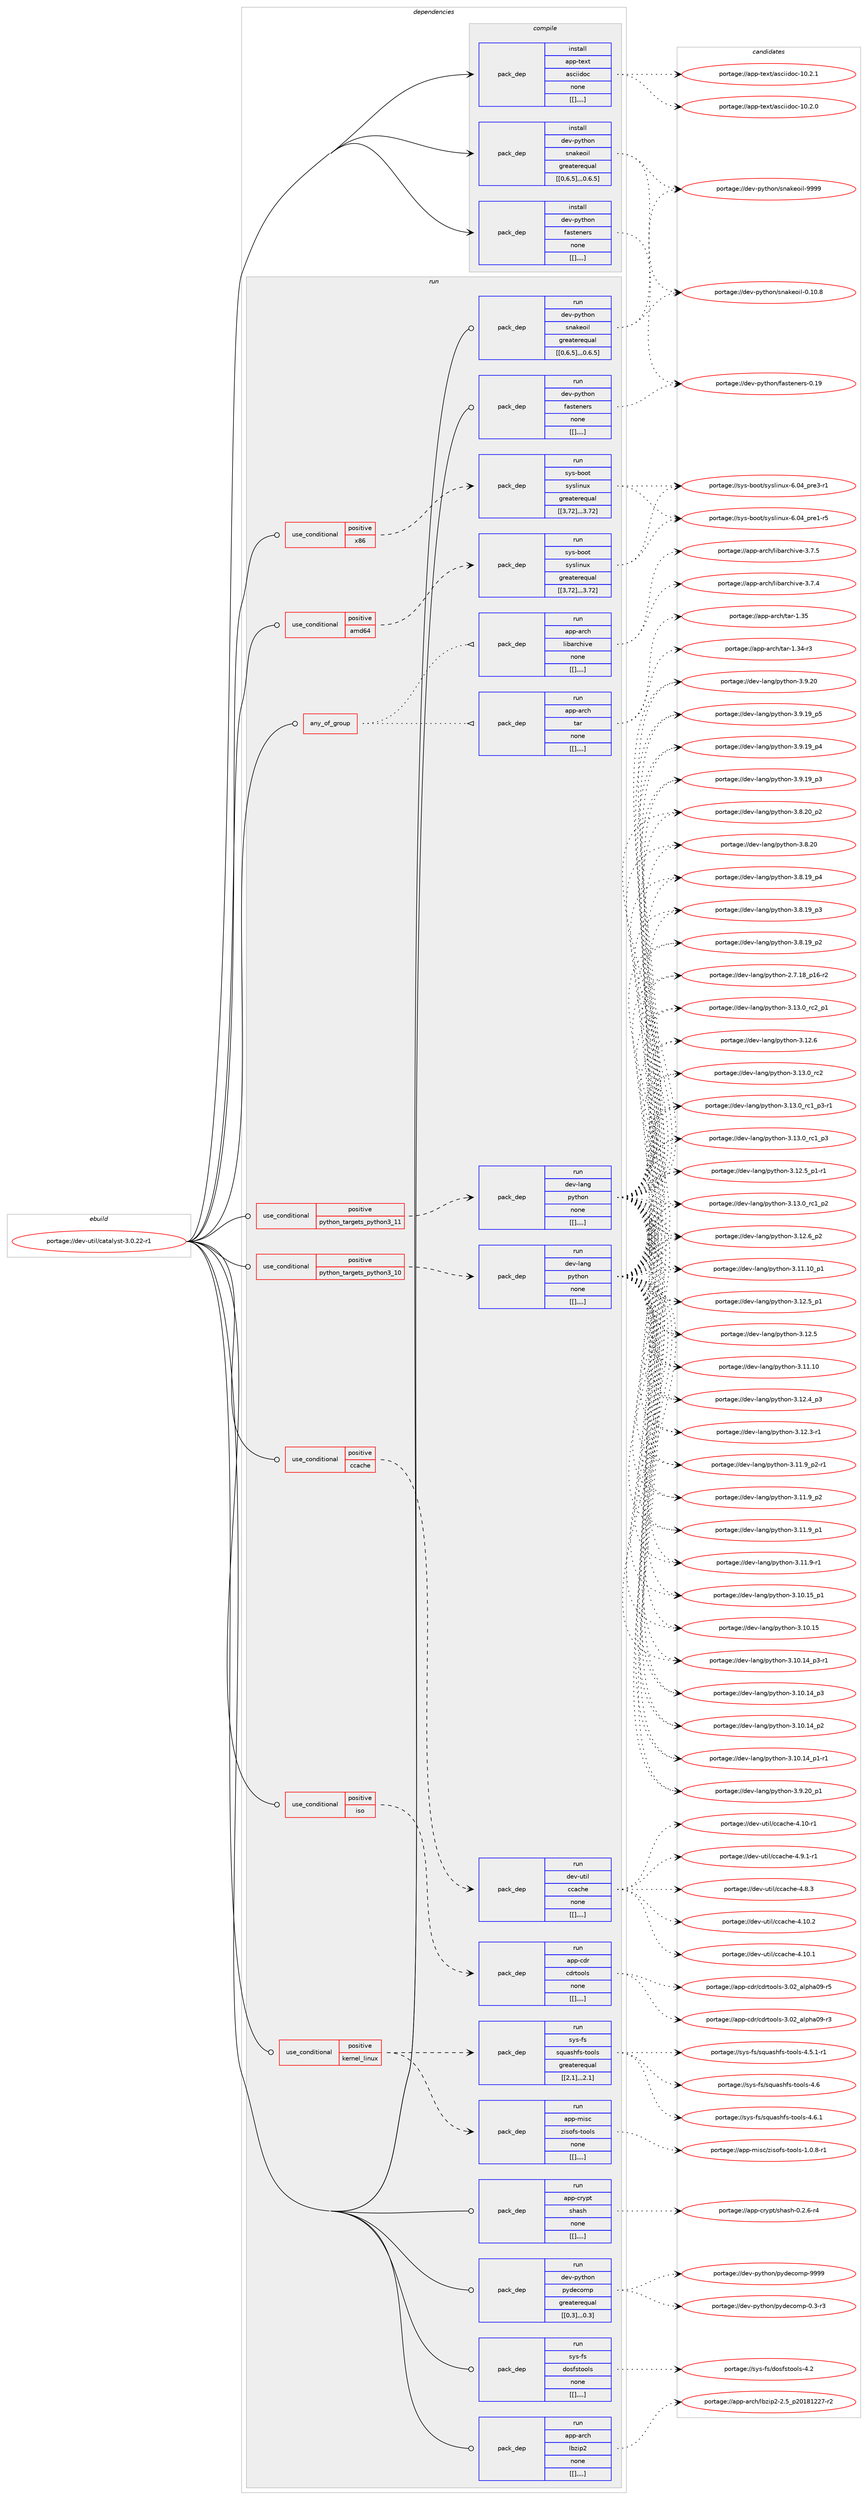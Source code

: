 digraph prolog {

# *************
# Graph options
# *************

newrank=true;
concentrate=true;
compound=true;
graph [rankdir=LR,fontname=Helvetica,fontsize=10,ranksep=1.5];#, ranksep=2.5, nodesep=0.2];
edge  [arrowhead=vee];
node  [fontname=Helvetica,fontsize=10];

# **********
# The ebuild
# **********

subgraph cluster_leftcol {
color=gray;
label=<<i>ebuild</i>>;
id [label="portage://dev-util/catalyst-3.0.22-r1", color=red, width=4, href="../dev-util/catalyst-3.0.22-r1.svg"];
}

# ****************
# The dependencies
# ****************

subgraph cluster_midcol {
color=gray;
label=<<i>dependencies</i>>;
subgraph cluster_compile {
fillcolor="#eeeeee";
style=filled;
label=<<i>compile</i>>;
subgraph pack153223 {
dependency216635 [label=<<TABLE BORDER="0" CELLBORDER="1" CELLSPACING="0" CELLPADDING="4" WIDTH="220"><TR><TD ROWSPAN="6" CELLPADDING="30">pack_dep</TD></TR><TR><TD WIDTH="110">install</TD></TR><TR><TD>app-text</TD></TR><TR><TD>asciidoc</TD></TR><TR><TD>none</TD></TR><TR><TD>[[],,,,]</TD></TR></TABLE>>, shape=none, color=blue];
}
id:e -> dependency216635:w [weight=20,style="solid",arrowhead="vee"];
subgraph pack153224 {
dependency216636 [label=<<TABLE BORDER="0" CELLBORDER="1" CELLSPACING="0" CELLPADDING="4" WIDTH="220"><TR><TD ROWSPAN="6" CELLPADDING="30">pack_dep</TD></TR><TR><TD WIDTH="110">install</TD></TR><TR><TD>dev-python</TD></TR><TR><TD>fasteners</TD></TR><TR><TD>none</TD></TR><TR><TD>[[],,,,]</TD></TR></TABLE>>, shape=none, color=blue];
}
id:e -> dependency216636:w [weight=20,style="solid",arrowhead="vee"];
subgraph pack153225 {
dependency216637 [label=<<TABLE BORDER="0" CELLBORDER="1" CELLSPACING="0" CELLPADDING="4" WIDTH="220"><TR><TD ROWSPAN="6" CELLPADDING="30">pack_dep</TD></TR><TR><TD WIDTH="110">install</TD></TR><TR><TD>dev-python</TD></TR><TR><TD>snakeoil</TD></TR><TR><TD>greaterequal</TD></TR><TR><TD>[[0,6,5],,,0.6.5]</TD></TR></TABLE>>, shape=none, color=blue];
}
id:e -> dependency216637:w [weight=20,style="solid",arrowhead="vee"];
}
subgraph cluster_compileandrun {
fillcolor="#eeeeee";
style=filled;
label=<<i>compile and run</i>>;
}
subgraph cluster_run {
fillcolor="#eeeeee";
style=filled;
label=<<i>run</i>>;
subgraph any1247 {
dependency216638 [label=<<TABLE BORDER="0" CELLBORDER="1" CELLSPACING="0" CELLPADDING="4"><TR><TD CELLPADDING="10">any_of_group</TD></TR></TABLE>>, shape=none, color=red];subgraph pack153226 {
dependency216639 [label=<<TABLE BORDER="0" CELLBORDER="1" CELLSPACING="0" CELLPADDING="4" WIDTH="220"><TR><TD ROWSPAN="6" CELLPADDING="30">pack_dep</TD></TR><TR><TD WIDTH="110">run</TD></TR><TR><TD>app-arch</TD></TR><TR><TD>tar</TD></TR><TR><TD>none</TD></TR><TR><TD>[[],,,,]</TD></TR></TABLE>>, shape=none, color=blue];
}
dependency216638:e -> dependency216639:w [weight=20,style="dotted",arrowhead="oinv"];
subgraph pack153227 {
dependency216640 [label=<<TABLE BORDER="0" CELLBORDER="1" CELLSPACING="0" CELLPADDING="4" WIDTH="220"><TR><TD ROWSPAN="6" CELLPADDING="30">pack_dep</TD></TR><TR><TD WIDTH="110">run</TD></TR><TR><TD>app-arch</TD></TR><TR><TD>libarchive</TD></TR><TR><TD>none</TD></TR><TR><TD>[[],,,,]</TD></TR></TABLE>>, shape=none, color=blue];
}
dependency216638:e -> dependency216640:w [weight=20,style="dotted",arrowhead="oinv"];
}
id:e -> dependency216638:w [weight=20,style="solid",arrowhead="odot"];
subgraph cond62015 {
dependency216641 [label=<<TABLE BORDER="0" CELLBORDER="1" CELLSPACING="0" CELLPADDING="4"><TR><TD ROWSPAN="3" CELLPADDING="10">use_conditional</TD></TR><TR><TD>positive</TD></TR><TR><TD>amd64</TD></TR></TABLE>>, shape=none, color=red];
subgraph pack153228 {
dependency216642 [label=<<TABLE BORDER="0" CELLBORDER="1" CELLSPACING="0" CELLPADDING="4" WIDTH="220"><TR><TD ROWSPAN="6" CELLPADDING="30">pack_dep</TD></TR><TR><TD WIDTH="110">run</TD></TR><TR><TD>sys-boot</TD></TR><TR><TD>syslinux</TD></TR><TR><TD>greaterequal</TD></TR><TR><TD>[[3,72],,,3.72]</TD></TR></TABLE>>, shape=none, color=blue];
}
dependency216641:e -> dependency216642:w [weight=20,style="dashed",arrowhead="vee"];
}
id:e -> dependency216641:w [weight=20,style="solid",arrowhead="odot"];
subgraph cond62016 {
dependency216643 [label=<<TABLE BORDER="0" CELLBORDER="1" CELLSPACING="0" CELLPADDING="4"><TR><TD ROWSPAN="3" CELLPADDING="10">use_conditional</TD></TR><TR><TD>positive</TD></TR><TR><TD>ccache</TD></TR></TABLE>>, shape=none, color=red];
subgraph pack153229 {
dependency216644 [label=<<TABLE BORDER="0" CELLBORDER="1" CELLSPACING="0" CELLPADDING="4" WIDTH="220"><TR><TD ROWSPAN="6" CELLPADDING="30">pack_dep</TD></TR><TR><TD WIDTH="110">run</TD></TR><TR><TD>dev-util</TD></TR><TR><TD>ccache</TD></TR><TR><TD>none</TD></TR><TR><TD>[[],,,,]</TD></TR></TABLE>>, shape=none, color=blue];
}
dependency216643:e -> dependency216644:w [weight=20,style="dashed",arrowhead="vee"];
}
id:e -> dependency216643:w [weight=20,style="solid",arrowhead="odot"];
subgraph cond62017 {
dependency216645 [label=<<TABLE BORDER="0" CELLBORDER="1" CELLSPACING="0" CELLPADDING="4"><TR><TD ROWSPAN="3" CELLPADDING="10">use_conditional</TD></TR><TR><TD>positive</TD></TR><TR><TD>iso</TD></TR></TABLE>>, shape=none, color=red];
subgraph pack153230 {
dependency216646 [label=<<TABLE BORDER="0" CELLBORDER="1" CELLSPACING="0" CELLPADDING="4" WIDTH="220"><TR><TD ROWSPAN="6" CELLPADDING="30">pack_dep</TD></TR><TR><TD WIDTH="110">run</TD></TR><TR><TD>app-cdr</TD></TR><TR><TD>cdrtools</TD></TR><TR><TD>none</TD></TR><TR><TD>[[],,,,]</TD></TR></TABLE>>, shape=none, color=blue];
}
dependency216645:e -> dependency216646:w [weight=20,style="dashed",arrowhead="vee"];
}
id:e -> dependency216645:w [weight=20,style="solid",arrowhead="odot"];
subgraph cond62018 {
dependency216647 [label=<<TABLE BORDER="0" CELLBORDER="1" CELLSPACING="0" CELLPADDING="4"><TR><TD ROWSPAN="3" CELLPADDING="10">use_conditional</TD></TR><TR><TD>positive</TD></TR><TR><TD>kernel_linux</TD></TR></TABLE>>, shape=none, color=red];
subgraph pack153231 {
dependency216648 [label=<<TABLE BORDER="0" CELLBORDER="1" CELLSPACING="0" CELLPADDING="4" WIDTH="220"><TR><TD ROWSPAN="6" CELLPADDING="30">pack_dep</TD></TR><TR><TD WIDTH="110">run</TD></TR><TR><TD>app-misc</TD></TR><TR><TD>zisofs-tools</TD></TR><TR><TD>none</TD></TR><TR><TD>[[],,,,]</TD></TR></TABLE>>, shape=none, color=blue];
}
dependency216647:e -> dependency216648:w [weight=20,style="dashed",arrowhead="vee"];
subgraph pack153232 {
dependency216649 [label=<<TABLE BORDER="0" CELLBORDER="1" CELLSPACING="0" CELLPADDING="4" WIDTH="220"><TR><TD ROWSPAN="6" CELLPADDING="30">pack_dep</TD></TR><TR><TD WIDTH="110">run</TD></TR><TR><TD>sys-fs</TD></TR><TR><TD>squashfs-tools</TD></TR><TR><TD>greaterequal</TD></TR><TR><TD>[[2,1],,,2.1]</TD></TR></TABLE>>, shape=none, color=blue];
}
dependency216647:e -> dependency216649:w [weight=20,style="dashed",arrowhead="vee"];
}
id:e -> dependency216647:w [weight=20,style="solid",arrowhead="odot"];
subgraph cond62019 {
dependency216650 [label=<<TABLE BORDER="0" CELLBORDER="1" CELLSPACING="0" CELLPADDING="4"><TR><TD ROWSPAN="3" CELLPADDING="10">use_conditional</TD></TR><TR><TD>positive</TD></TR><TR><TD>python_targets_python3_10</TD></TR></TABLE>>, shape=none, color=red];
subgraph pack153233 {
dependency216651 [label=<<TABLE BORDER="0" CELLBORDER="1" CELLSPACING="0" CELLPADDING="4" WIDTH="220"><TR><TD ROWSPAN="6" CELLPADDING="30">pack_dep</TD></TR><TR><TD WIDTH="110">run</TD></TR><TR><TD>dev-lang</TD></TR><TR><TD>python</TD></TR><TR><TD>none</TD></TR><TR><TD>[[],,,,]</TD></TR></TABLE>>, shape=none, color=blue];
}
dependency216650:e -> dependency216651:w [weight=20,style="dashed",arrowhead="vee"];
}
id:e -> dependency216650:w [weight=20,style="solid",arrowhead="odot"];
subgraph cond62020 {
dependency216652 [label=<<TABLE BORDER="0" CELLBORDER="1" CELLSPACING="0" CELLPADDING="4"><TR><TD ROWSPAN="3" CELLPADDING="10">use_conditional</TD></TR><TR><TD>positive</TD></TR><TR><TD>python_targets_python3_11</TD></TR></TABLE>>, shape=none, color=red];
subgraph pack153234 {
dependency216653 [label=<<TABLE BORDER="0" CELLBORDER="1" CELLSPACING="0" CELLPADDING="4" WIDTH="220"><TR><TD ROWSPAN="6" CELLPADDING="30">pack_dep</TD></TR><TR><TD WIDTH="110">run</TD></TR><TR><TD>dev-lang</TD></TR><TR><TD>python</TD></TR><TR><TD>none</TD></TR><TR><TD>[[],,,,]</TD></TR></TABLE>>, shape=none, color=blue];
}
dependency216652:e -> dependency216653:w [weight=20,style="dashed",arrowhead="vee"];
}
id:e -> dependency216652:w [weight=20,style="solid",arrowhead="odot"];
subgraph cond62021 {
dependency216654 [label=<<TABLE BORDER="0" CELLBORDER="1" CELLSPACING="0" CELLPADDING="4"><TR><TD ROWSPAN="3" CELLPADDING="10">use_conditional</TD></TR><TR><TD>positive</TD></TR><TR><TD>x86</TD></TR></TABLE>>, shape=none, color=red];
subgraph pack153235 {
dependency216655 [label=<<TABLE BORDER="0" CELLBORDER="1" CELLSPACING="0" CELLPADDING="4" WIDTH="220"><TR><TD ROWSPAN="6" CELLPADDING="30">pack_dep</TD></TR><TR><TD WIDTH="110">run</TD></TR><TR><TD>sys-boot</TD></TR><TR><TD>syslinux</TD></TR><TR><TD>greaterequal</TD></TR><TR><TD>[[3,72],,,3.72]</TD></TR></TABLE>>, shape=none, color=blue];
}
dependency216654:e -> dependency216655:w [weight=20,style="dashed",arrowhead="vee"];
}
id:e -> dependency216654:w [weight=20,style="solid",arrowhead="odot"];
subgraph pack153236 {
dependency216656 [label=<<TABLE BORDER="0" CELLBORDER="1" CELLSPACING="0" CELLPADDING="4" WIDTH="220"><TR><TD ROWSPAN="6" CELLPADDING="30">pack_dep</TD></TR><TR><TD WIDTH="110">run</TD></TR><TR><TD>app-arch</TD></TR><TR><TD>lbzip2</TD></TR><TR><TD>none</TD></TR><TR><TD>[[],,,,]</TD></TR></TABLE>>, shape=none, color=blue];
}
id:e -> dependency216656:w [weight=20,style="solid",arrowhead="odot"];
subgraph pack153237 {
dependency216657 [label=<<TABLE BORDER="0" CELLBORDER="1" CELLSPACING="0" CELLPADDING="4" WIDTH="220"><TR><TD ROWSPAN="6" CELLPADDING="30">pack_dep</TD></TR><TR><TD WIDTH="110">run</TD></TR><TR><TD>app-crypt</TD></TR><TR><TD>shash</TD></TR><TR><TD>none</TD></TR><TR><TD>[[],,,,]</TD></TR></TABLE>>, shape=none, color=blue];
}
id:e -> dependency216657:w [weight=20,style="solid",arrowhead="odot"];
subgraph pack153238 {
dependency216658 [label=<<TABLE BORDER="0" CELLBORDER="1" CELLSPACING="0" CELLPADDING="4" WIDTH="220"><TR><TD ROWSPAN="6" CELLPADDING="30">pack_dep</TD></TR><TR><TD WIDTH="110">run</TD></TR><TR><TD>dev-python</TD></TR><TR><TD>fasteners</TD></TR><TR><TD>none</TD></TR><TR><TD>[[],,,,]</TD></TR></TABLE>>, shape=none, color=blue];
}
id:e -> dependency216658:w [weight=20,style="solid",arrowhead="odot"];
subgraph pack153239 {
dependency216659 [label=<<TABLE BORDER="0" CELLBORDER="1" CELLSPACING="0" CELLPADDING="4" WIDTH="220"><TR><TD ROWSPAN="6" CELLPADDING="30">pack_dep</TD></TR><TR><TD WIDTH="110">run</TD></TR><TR><TD>dev-python</TD></TR><TR><TD>pydecomp</TD></TR><TR><TD>greaterequal</TD></TR><TR><TD>[[0,3],,,0.3]</TD></TR></TABLE>>, shape=none, color=blue];
}
id:e -> dependency216659:w [weight=20,style="solid",arrowhead="odot"];
subgraph pack153240 {
dependency216660 [label=<<TABLE BORDER="0" CELLBORDER="1" CELLSPACING="0" CELLPADDING="4" WIDTH="220"><TR><TD ROWSPAN="6" CELLPADDING="30">pack_dep</TD></TR><TR><TD WIDTH="110">run</TD></TR><TR><TD>dev-python</TD></TR><TR><TD>snakeoil</TD></TR><TR><TD>greaterequal</TD></TR><TR><TD>[[0,6,5],,,0.6.5]</TD></TR></TABLE>>, shape=none, color=blue];
}
id:e -> dependency216660:w [weight=20,style="solid",arrowhead="odot"];
subgraph pack153241 {
dependency216661 [label=<<TABLE BORDER="0" CELLBORDER="1" CELLSPACING="0" CELLPADDING="4" WIDTH="220"><TR><TD ROWSPAN="6" CELLPADDING="30">pack_dep</TD></TR><TR><TD WIDTH="110">run</TD></TR><TR><TD>sys-fs</TD></TR><TR><TD>dosfstools</TD></TR><TR><TD>none</TD></TR><TR><TD>[[],,,,]</TD></TR></TABLE>>, shape=none, color=blue];
}
id:e -> dependency216661:w [weight=20,style="solid",arrowhead="odot"];
}
}

# **************
# The candidates
# **************

subgraph cluster_choices {
rank=same;
color=gray;
label=<<i>candidates</i>>;

subgraph choice153223 {
color=black;
nodesep=1;
choice97112112451161011201164797115991051051001119945494846504649 [label="portage://app-text/asciidoc-10.2.1", color=red, width=4,href="../app-text/asciidoc-10.2.1.svg"];
choice97112112451161011201164797115991051051001119945494846504648 [label="portage://app-text/asciidoc-10.2.0", color=red, width=4,href="../app-text/asciidoc-10.2.0.svg"];
dependency216635:e -> choice97112112451161011201164797115991051051001119945494846504649:w [style=dotted,weight="100"];
dependency216635:e -> choice97112112451161011201164797115991051051001119945494846504648:w [style=dotted,weight="100"];
}
subgraph choice153224 {
color=black;
nodesep=1;
choice1001011184511212111610411111047102971151161011101011141154548464957 [label="portage://dev-python/fasteners-0.19", color=red, width=4,href="../dev-python/fasteners-0.19.svg"];
dependency216636:e -> choice1001011184511212111610411111047102971151161011101011141154548464957:w [style=dotted,weight="100"];
}
subgraph choice153225 {
color=black;
nodesep=1;
choice1001011184511212111610411111047115110971071011111051084557575757 [label="portage://dev-python/snakeoil-9999", color=red, width=4,href="../dev-python/snakeoil-9999.svg"];
choice10010111845112121116104111110471151109710710111110510845484649484656 [label="portage://dev-python/snakeoil-0.10.8", color=red, width=4,href="../dev-python/snakeoil-0.10.8.svg"];
dependency216637:e -> choice1001011184511212111610411111047115110971071011111051084557575757:w [style=dotted,weight="100"];
dependency216637:e -> choice10010111845112121116104111110471151109710710111110510845484649484656:w [style=dotted,weight="100"];
}
subgraph choice153226 {
color=black;
nodesep=1;
choice9711211245971149910447116971144549465153 [label="portage://app-arch/tar-1.35", color=red, width=4,href="../app-arch/tar-1.35.svg"];
choice97112112459711499104471169711445494651524511451 [label="portage://app-arch/tar-1.34-r3", color=red, width=4,href="../app-arch/tar-1.34-r3.svg"];
dependency216639:e -> choice9711211245971149910447116971144549465153:w [style=dotted,weight="100"];
dependency216639:e -> choice97112112459711499104471169711445494651524511451:w [style=dotted,weight="100"];
}
subgraph choice153227 {
color=black;
nodesep=1;
choice9711211245971149910447108105989711499104105118101455146554653 [label="portage://app-arch/libarchive-3.7.5", color=red, width=4,href="../app-arch/libarchive-3.7.5.svg"];
choice9711211245971149910447108105989711499104105118101455146554652 [label="portage://app-arch/libarchive-3.7.4", color=red, width=4,href="../app-arch/libarchive-3.7.4.svg"];
dependency216640:e -> choice9711211245971149910447108105989711499104105118101455146554653:w [style=dotted,weight="100"];
dependency216640:e -> choice9711211245971149910447108105989711499104105118101455146554652:w [style=dotted,weight="100"];
}
subgraph choice153228 {
color=black;
nodesep=1;
choice115121115459811111111647115121115108105110117120455446485295112114101514511449 [label="portage://sys-boot/syslinux-6.04_pre3-r1", color=red, width=4,href="../sys-boot/syslinux-6.04_pre3-r1.svg"];
choice115121115459811111111647115121115108105110117120455446485295112114101494511453 [label="portage://sys-boot/syslinux-6.04_pre1-r5", color=red, width=4,href="../sys-boot/syslinux-6.04_pre1-r5.svg"];
dependency216642:e -> choice115121115459811111111647115121115108105110117120455446485295112114101514511449:w [style=dotted,weight="100"];
dependency216642:e -> choice115121115459811111111647115121115108105110117120455446485295112114101494511453:w [style=dotted,weight="100"];
}
subgraph choice153229 {
color=black;
nodesep=1;
choice10010111845117116105108479999979910410145524649484650 [label="portage://dev-util/ccache-4.10.2", color=red, width=4,href="../dev-util/ccache-4.10.2.svg"];
choice10010111845117116105108479999979910410145524649484649 [label="portage://dev-util/ccache-4.10.1", color=red, width=4,href="../dev-util/ccache-4.10.1.svg"];
choice10010111845117116105108479999979910410145524649484511449 [label="portage://dev-util/ccache-4.10-r1", color=red, width=4,href="../dev-util/ccache-4.10-r1.svg"];
choice1001011184511711610510847999997991041014552465746494511449 [label="portage://dev-util/ccache-4.9.1-r1", color=red, width=4,href="../dev-util/ccache-4.9.1-r1.svg"];
choice100101118451171161051084799999799104101455246564651 [label="portage://dev-util/ccache-4.8.3", color=red, width=4,href="../dev-util/ccache-4.8.3.svg"];
dependency216644:e -> choice10010111845117116105108479999979910410145524649484650:w [style=dotted,weight="100"];
dependency216644:e -> choice10010111845117116105108479999979910410145524649484649:w [style=dotted,weight="100"];
dependency216644:e -> choice10010111845117116105108479999979910410145524649484511449:w [style=dotted,weight="100"];
dependency216644:e -> choice1001011184511711610510847999997991041014552465746494511449:w [style=dotted,weight="100"];
dependency216644:e -> choice100101118451171161051084799999799104101455246564651:w [style=dotted,weight="100"];
}
subgraph choice153230 {
color=black;
nodesep=1;
choice9711211245991001144799100114116111111108115455146485095971081121049748574511453 [label="portage://app-cdr/cdrtools-3.02_alpha09-r5", color=red, width=4,href="../app-cdr/cdrtools-3.02_alpha09-r5.svg"];
choice9711211245991001144799100114116111111108115455146485095971081121049748574511451 [label="portage://app-cdr/cdrtools-3.02_alpha09-r3", color=red, width=4,href="../app-cdr/cdrtools-3.02_alpha09-r3.svg"];
dependency216646:e -> choice9711211245991001144799100114116111111108115455146485095971081121049748574511453:w [style=dotted,weight="100"];
dependency216646:e -> choice9711211245991001144799100114116111111108115455146485095971081121049748574511451:w [style=dotted,weight="100"];
}
subgraph choice153231 {
color=black;
nodesep=1;
choice97112112451091051159947122105115111102115451161111111081154549464846564511449 [label="portage://app-misc/zisofs-tools-1.0.8-r1", color=red, width=4,href="../app-misc/zisofs-tools-1.0.8-r1.svg"];
dependency216648:e -> choice97112112451091051159947122105115111102115451161111111081154549464846564511449:w [style=dotted,weight="100"];
}
subgraph choice153232 {
color=black;
nodesep=1;
choice11512111545102115471151131179711510410211545116111111108115455246544649 [label="portage://sys-fs/squashfs-tools-4.6.1", color=red, width=4,href="../sys-fs/squashfs-tools-4.6.1.svg"];
choice1151211154510211547115113117971151041021154511611111110811545524654 [label="portage://sys-fs/squashfs-tools-4.6", color=red, width=4,href="../sys-fs/squashfs-tools-4.6.svg"];
choice115121115451021154711511311797115104102115451161111111081154552465346494511449 [label="portage://sys-fs/squashfs-tools-4.5.1-r1", color=red, width=4,href="../sys-fs/squashfs-tools-4.5.1-r1.svg"];
dependency216649:e -> choice11512111545102115471151131179711510410211545116111111108115455246544649:w [style=dotted,weight="100"];
dependency216649:e -> choice1151211154510211547115113117971151041021154511611111110811545524654:w [style=dotted,weight="100"];
dependency216649:e -> choice115121115451021154711511311797115104102115451161111111081154552465346494511449:w [style=dotted,weight="100"];
}
subgraph choice153233 {
color=black;
nodesep=1;
choice100101118451089711010347112121116104111110455146495146489511499509511249 [label="portage://dev-lang/python-3.13.0_rc2_p1", color=red, width=4,href="../dev-lang/python-3.13.0_rc2_p1.svg"];
choice10010111845108971101034711212111610411111045514649514648951149950 [label="portage://dev-lang/python-3.13.0_rc2", color=red, width=4,href="../dev-lang/python-3.13.0_rc2.svg"];
choice1001011184510897110103471121211161041111104551464951464895114994995112514511449 [label="portage://dev-lang/python-3.13.0_rc1_p3-r1", color=red, width=4,href="../dev-lang/python-3.13.0_rc1_p3-r1.svg"];
choice100101118451089711010347112121116104111110455146495146489511499499511251 [label="portage://dev-lang/python-3.13.0_rc1_p3", color=red, width=4,href="../dev-lang/python-3.13.0_rc1_p3.svg"];
choice100101118451089711010347112121116104111110455146495146489511499499511250 [label="portage://dev-lang/python-3.13.0_rc1_p2", color=red, width=4,href="../dev-lang/python-3.13.0_rc1_p2.svg"];
choice100101118451089711010347112121116104111110455146495046549511250 [label="portage://dev-lang/python-3.12.6_p2", color=red, width=4,href="../dev-lang/python-3.12.6_p2.svg"];
choice10010111845108971101034711212111610411111045514649504654 [label="portage://dev-lang/python-3.12.6", color=red, width=4,href="../dev-lang/python-3.12.6.svg"];
choice1001011184510897110103471121211161041111104551464950465395112494511449 [label="portage://dev-lang/python-3.12.5_p1-r1", color=red, width=4,href="../dev-lang/python-3.12.5_p1-r1.svg"];
choice100101118451089711010347112121116104111110455146495046539511249 [label="portage://dev-lang/python-3.12.5_p1", color=red, width=4,href="../dev-lang/python-3.12.5_p1.svg"];
choice10010111845108971101034711212111610411111045514649504653 [label="portage://dev-lang/python-3.12.5", color=red, width=4,href="../dev-lang/python-3.12.5.svg"];
choice100101118451089711010347112121116104111110455146495046529511251 [label="portage://dev-lang/python-3.12.4_p3", color=red, width=4,href="../dev-lang/python-3.12.4_p3.svg"];
choice100101118451089711010347112121116104111110455146495046514511449 [label="portage://dev-lang/python-3.12.3-r1", color=red, width=4,href="../dev-lang/python-3.12.3-r1.svg"];
choice10010111845108971101034711212111610411111045514649494649489511249 [label="portage://dev-lang/python-3.11.10_p1", color=red, width=4,href="../dev-lang/python-3.11.10_p1.svg"];
choice1001011184510897110103471121211161041111104551464949464948 [label="portage://dev-lang/python-3.11.10", color=red, width=4,href="../dev-lang/python-3.11.10.svg"];
choice1001011184510897110103471121211161041111104551464949465795112504511449 [label="portage://dev-lang/python-3.11.9_p2-r1", color=red, width=4,href="../dev-lang/python-3.11.9_p2-r1.svg"];
choice100101118451089711010347112121116104111110455146494946579511250 [label="portage://dev-lang/python-3.11.9_p2", color=red, width=4,href="../dev-lang/python-3.11.9_p2.svg"];
choice100101118451089711010347112121116104111110455146494946579511249 [label="portage://dev-lang/python-3.11.9_p1", color=red, width=4,href="../dev-lang/python-3.11.9_p1.svg"];
choice100101118451089711010347112121116104111110455146494946574511449 [label="portage://dev-lang/python-3.11.9-r1", color=red, width=4,href="../dev-lang/python-3.11.9-r1.svg"];
choice10010111845108971101034711212111610411111045514649484649539511249 [label="portage://dev-lang/python-3.10.15_p1", color=red, width=4,href="../dev-lang/python-3.10.15_p1.svg"];
choice1001011184510897110103471121211161041111104551464948464953 [label="portage://dev-lang/python-3.10.15", color=red, width=4,href="../dev-lang/python-3.10.15.svg"];
choice100101118451089711010347112121116104111110455146494846495295112514511449 [label="portage://dev-lang/python-3.10.14_p3-r1", color=red, width=4,href="../dev-lang/python-3.10.14_p3-r1.svg"];
choice10010111845108971101034711212111610411111045514649484649529511251 [label="portage://dev-lang/python-3.10.14_p3", color=red, width=4,href="../dev-lang/python-3.10.14_p3.svg"];
choice10010111845108971101034711212111610411111045514649484649529511250 [label="portage://dev-lang/python-3.10.14_p2", color=red, width=4,href="../dev-lang/python-3.10.14_p2.svg"];
choice100101118451089711010347112121116104111110455146494846495295112494511449 [label="portage://dev-lang/python-3.10.14_p1-r1", color=red, width=4,href="../dev-lang/python-3.10.14_p1-r1.svg"];
choice100101118451089711010347112121116104111110455146574650489511249 [label="portage://dev-lang/python-3.9.20_p1", color=red, width=4,href="../dev-lang/python-3.9.20_p1.svg"];
choice10010111845108971101034711212111610411111045514657465048 [label="portage://dev-lang/python-3.9.20", color=red, width=4,href="../dev-lang/python-3.9.20.svg"];
choice100101118451089711010347112121116104111110455146574649579511253 [label="portage://dev-lang/python-3.9.19_p5", color=red, width=4,href="../dev-lang/python-3.9.19_p5.svg"];
choice100101118451089711010347112121116104111110455146574649579511252 [label="portage://dev-lang/python-3.9.19_p4", color=red, width=4,href="../dev-lang/python-3.9.19_p4.svg"];
choice100101118451089711010347112121116104111110455146574649579511251 [label="portage://dev-lang/python-3.9.19_p3", color=red, width=4,href="../dev-lang/python-3.9.19_p3.svg"];
choice100101118451089711010347112121116104111110455146564650489511250 [label="portage://dev-lang/python-3.8.20_p2", color=red, width=4,href="../dev-lang/python-3.8.20_p2.svg"];
choice10010111845108971101034711212111610411111045514656465048 [label="portage://dev-lang/python-3.8.20", color=red, width=4,href="../dev-lang/python-3.8.20.svg"];
choice100101118451089711010347112121116104111110455146564649579511252 [label="portage://dev-lang/python-3.8.19_p4", color=red, width=4,href="../dev-lang/python-3.8.19_p4.svg"];
choice100101118451089711010347112121116104111110455146564649579511251 [label="portage://dev-lang/python-3.8.19_p3", color=red, width=4,href="../dev-lang/python-3.8.19_p3.svg"];
choice100101118451089711010347112121116104111110455146564649579511250 [label="portage://dev-lang/python-3.8.19_p2", color=red, width=4,href="../dev-lang/python-3.8.19_p2.svg"];
choice100101118451089711010347112121116104111110455046554649569511249544511450 [label="portage://dev-lang/python-2.7.18_p16-r2", color=red, width=4,href="../dev-lang/python-2.7.18_p16-r2.svg"];
dependency216651:e -> choice100101118451089711010347112121116104111110455146495146489511499509511249:w [style=dotted,weight="100"];
dependency216651:e -> choice10010111845108971101034711212111610411111045514649514648951149950:w [style=dotted,weight="100"];
dependency216651:e -> choice1001011184510897110103471121211161041111104551464951464895114994995112514511449:w [style=dotted,weight="100"];
dependency216651:e -> choice100101118451089711010347112121116104111110455146495146489511499499511251:w [style=dotted,weight="100"];
dependency216651:e -> choice100101118451089711010347112121116104111110455146495146489511499499511250:w [style=dotted,weight="100"];
dependency216651:e -> choice100101118451089711010347112121116104111110455146495046549511250:w [style=dotted,weight="100"];
dependency216651:e -> choice10010111845108971101034711212111610411111045514649504654:w [style=dotted,weight="100"];
dependency216651:e -> choice1001011184510897110103471121211161041111104551464950465395112494511449:w [style=dotted,weight="100"];
dependency216651:e -> choice100101118451089711010347112121116104111110455146495046539511249:w [style=dotted,weight="100"];
dependency216651:e -> choice10010111845108971101034711212111610411111045514649504653:w [style=dotted,weight="100"];
dependency216651:e -> choice100101118451089711010347112121116104111110455146495046529511251:w [style=dotted,weight="100"];
dependency216651:e -> choice100101118451089711010347112121116104111110455146495046514511449:w [style=dotted,weight="100"];
dependency216651:e -> choice10010111845108971101034711212111610411111045514649494649489511249:w [style=dotted,weight="100"];
dependency216651:e -> choice1001011184510897110103471121211161041111104551464949464948:w [style=dotted,weight="100"];
dependency216651:e -> choice1001011184510897110103471121211161041111104551464949465795112504511449:w [style=dotted,weight="100"];
dependency216651:e -> choice100101118451089711010347112121116104111110455146494946579511250:w [style=dotted,weight="100"];
dependency216651:e -> choice100101118451089711010347112121116104111110455146494946579511249:w [style=dotted,weight="100"];
dependency216651:e -> choice100101118451089711010347112121116104111110455146494946574511449:w [style=dotted,weight="100"];
dependency216651:e -> choice10010111845108971101034711212111610411111045514649484649539511249:w [style=dotted,weight="100"];
dependency216651:e -> choice1001011184510897110103471121211161041111104551464948464953:w [style=dotted,weight="100"];
dependency216651:e -> choice100101118451089711010347112121116104111110455146494846495295112514511449:w [style=dotted,weight="100"];
dependency216651:e -> choice10010111845108971101034711212111610411111045514649484649529511251:w [style=dotted,weight="100"];
dependency216651:e -> choice10010111845108971101034711212111610411111045514649484649529511250:w [style=dotted,weight="100"];
dependency216651:e -> choice100101118451089711010347112121116104111110455146494846495295112494511449:w [style=dotted,weight="100"];
dependency216651:e -> choice100101118451089711010347112121116104111110455146574650489511249:w [style=dotted,weight="100"];
dependency216651:e -> choice10010111845108971101034711212111610411111045514657465048:w [style=dotted,weight="100"];
dependency216651:e -> choice100101118451089711010347112121116104111110455146574649579511253:w [style=dotted,weight="100"];
dependency216651:e -> choice100101118451089711010347112121116104111110455146574649579511252:w [style=dotted,weight="100"];
dependency216651:e -> choice100101118451089711010347112121116104111110455146574649579511251:w [style=dotted,weight="100"];
dependency216651:e -> choice100101118451089711010347112121116104111110455146564650489511250:w [style=dotted,weight="100"];
dependency216651:e -> choice10010111845108971101034711212111610411111045514656465048:w [style=dotted,weight="100"];
dependency216651:e -> choice100101118451089711010347112121116104111110455146564649579511252:w [style=dotted,weight="100"];
dependency216651:e -> choice100101118451089711010347112121116104111110455146564649579511251:w [style=dotted,weight="100"];
dependency216651:e -> choice100101118451089711010347112121116104111110455146564649579511250:w [style=dotted,weight="100"];
dependency216651:e -> choice100101118451089711010347112121116104111110455046554649569511249544511450:w [style=dotted,weight="100"];
}
subgraph choice153234 {
color=black;
nodesep=1;
choice100101118451089711010347112121116104111110455146495146489511499509511249 [label="portage://dev-lang/python-3.13.0_rc2_p1", color=red, width=4,href="../dev-lang/python-3.13.0_rc2_p1.svg"];
choice10010111845108971101034711212111610411111045514649514648951149950 [label="portage://dev-lang/python-3.13.0_rc2", color=red, width=4,href="../dev-lang/python-3.13.0_rc2.svg"];
choice1001011184510897110103471121211161041111104551464951464895114994995112514511449 [label="portage://dev-lang/python-3.13.0_rc1_p3-r1", color=red, width=4,href="../dev-lang/python-3.13.0_rc1_p3-r1.svg"];
choice100101118451089711010347112121116104111110455146495146489511499499511251 [label="portage://dev-lang/python-3.13.0_rc1_p3", color=red, width=4,href="../dev-lang/python-3.13.0_rc1_p3.svg"];
choice100101118451089711010347112121116104111110455146495146489511499499511250 [label="portage://dev-lang/python-3.13.0_rc1_p2", color=red, width=4,href="../dev-lang/python-3.13.0_rc1_p2.svg"];
choice100101118451089711010347112121116104111110455146495046549511250 [label="portage://dev-lang/python-3.12.6_p2", color=red, width=4,href="../dev-lang/python-3.12.6_p2.svg"];
choice10010111845108971101034711212111610411111045514649504654 [label="portage://dev-lang/python-3.12.6", color=red, width=4,href="../dev-lang/python-3.12.6.svg"];
choice1001011184510897110103471121211161041111104551464950465395112494511449 [label="portage://dev-lang/python-3.12.5_p1-r1", color=red, width=4,href="../dev-lang/python-3.12.5_p1-r1.svg"];
choice100101118451089711010347112121116104111110455146495046539511249 [label="portage://dev-lang/python-3.12.5_p1", color=red, width=4,href="../dev-lang/python-3.12.5_p1.svg"];
choice10010111845108971101034711212111610411111045514649504653 [label="portage://dev-lang/python-3.12.5", color=red, width=4,href="../dev-lang/python-3.12.5.svg"];
choice100101118451089711010347112121116104111110455146495046529511251 [label="portage://dev-lang/python-3.12.4_p3", color=red, width=4,href="../dev-lang/python-3.12.4_p3.svg"];
choice100101118451089711010347112121116104111110455146495046514511449 [label="portage://dev-lang/python-3.12.3-r1", color=red, width=4,href="../dev-lang/python-3.12.3-r1.svg"];
choice10010111845108971101034711212111610411111045514649494649489511249 [label="portage://dev-lang/python-3.11.10_p1", color=red, width=4,href="../dev-lang/python-3.11.10_p1.svg"];
choice1001011184510897110103471121211161041111104551464949464948 [label="portage://dev-lang/python-3.11.10", color=red, width=4,href="../dev-lang/python-3.11.10.svg"];
choice1001011184510897110103471121211161041111104551464949465795112504511449 [label="portage://dev-lang/python-3.11.9_p2-r1", color=red, width=4,href="../dev-lang/python-3.11.9_p2-r1.svg"];
choice100101118451089711010347112121116104111110455146494946579511250 [label="portage://dev-lang/python-3.11.9_p2", color=red, width=4,href="../dev-lang/python-3.11.9_p2.svg"];
choice100101118451089711010347112121116104111110455146494946579511249 [label="portage://dev-lang/python-3.11.9_p1", color=red, width=4,href="../dev-lang/python-3.11.9_p1.svg"];
choice100101118451089711010347112121116104111110455146494946574511449 [label="portage://dev-lang/python-3.11.9-r1", color=red, width=4,href="../dev-lang/python-3.11.9-r1.svg"];
choice10010111845108971101034711212111610411111045514649484649539511249 [label="portage://dev-lang/python-3.10.15_p1", color=red, width=4,href="../dev-lang/python-3.10.15_p1.svg"];
choice1001011184510897110103471121211161041111104551464948464953 [label="portage://dev-lang/python-3.10.15", color=red, width=4,href="../dev-lang/python-3.10.15.svg"];
choice100101118451089711010347112121116104111110455146494846495295112514511449 [label="portage://dev-lang/python-3.10.14_p3-r1", color=red, width=4,href="../dev-lang/python-3.10.14_p3-r1.svg"];
choice10010111845108971101034711212111610411111045514649484649529511251 [label="portage://dev-lang/python-3.10.14_p3", color=red, width=4,href="../dev-lang/python-3.10.14_p3.svg"];
choice10010111845108971101034711212111610411111045514649484649529511250 [label="portage://dev-lang/python-3.10.14_p2", color=red, width=4,href="../dev-lang/python-3.10.14_p2.svg"];
choice100101118451089711010347112121116104111110455146494846495295112494511449 [label="portage://dev-lang/python-3.10.14_p1-r1", color=red, width=4,href="../dev-lang/python-3.10.14_p1-r1.svg"];
choice100101118451089711010347112121116104111110455146574650489511249 [label="portage://dev-lang/python-3.9.20_p1", color=red, width=4,href="../dev-lang/python-3.9.20_p1.svg"];
choice10010111845108971101034711212111610411111045514657465048 [label="portage://dev-lang/python-3.9.20", color=red, width=4,href="../dev-lang/python-3.9.20.svg"];
choice100101118451089711010347112121116104111110455146574649579511253 [label="portage://dev-lang/python-3.9.19_p5", color=red, width=4,href="../dev-lang/python-3.9.19_p5.svg"];
choice100101118451089711010347112121116104111110455146574649579511252 [label="portage://dev-lang/python-3.9.19_p4", color=red, width=4,href="../dev-lang/python-3.9.19_p4.svg"];
choice100101118451089711010347112121116104111110455146574649579511251 [label="portage://dev-lang/python-3.9.19_p3", color=red, width=4,href="../dev-lang/python-3.9.19_p3.svg"];
choice100101118451089711010347112121116104111110455146564650489511250 [label="portage://dev-lang/python-3.8.20_p2", color=red, width=4,href="../dev-lang/python-3.8.20_p2.svg"];
choice10010111845108971101034711212111610411111045514656465048 [label="portage://dev-lang/python-3.8.20", color=red, width=4,href="../dev-lang/python-3.8.20.svg"];
choice100101118451089711010347112121116104111110455146564649579511252 [label="portage://dev-lang/python-3.8.19_p4", color=red, width=4,href="../dev-lang/python-3.8.19_p4.svg"];
choice100101118451089711010347112121116104111110455146564649579511251 [label="portage://dev-lang/python-3.8.19_p3", color=red, width=4,href="../dev-lang/python-3.8.19_p3.svg"];
choice100101118451089711010347112121116104111110455146564649579511250 [label="portage://dev-lang/python-3.8.19_p2", color=red, width=4,href="../dev-lang/python-3.8.19_p2.svg"];
choice100101118451089711010347112121116104111110455046554649569511249544511450 [label="portage://dev-lang/python-2.7.18_p16-r2", color=red, width=4,href="../dev-lang/python-2.7.18_p16-r2.svg"];
dependency216653:e -> choice100101118451089711010347112121116104111110455146495146489511499509511249:w [style=dotted,weight="100"];
dependency216653:e -> choice10010111845108971101034711212111610411111045514649514648951149950:w [style=dotted,weight="100"];
dependency216653:e -> choice1001011184510897110103471121211161041111104551464951464895114994995112514511449:w [style=dotted,weight="100"];
dependency216653:e -> choice100101118451089711010347112121116104111110455146495146489511499499511251:w [style=dotted,weight="100"];
dependency216653:e -> choice100101118451089711010347112121116104111110455146495146489511499499511250:w [style=dotted,weight="100"];
dependency216653:e -> choice100101118451089711010347112121116104111110455146495046549511250:w [style=dotted,weight="100"];
dependency216653:e -> choice10010111845108971101034711212111610411111045514649504654:w [style=dotted,weight="100"];
dependency216653:e -> choice1001011184510897110103471121211161041111104551464950465395112494511449:w [style=dotted,weight="100"];
dependency216653:e -> choice100101118451089711010347112121116104111110455146495046539511249:w [style=dotted,weight="100"];
dependency216653:e -> choice10010111845108971101034711212111610411111045514649504653:w [style=dotted,weight="100"];
dependency216653:e -> choice100101118451089711010347112121116104111110455146495046529511251:w [style=dotted,weight="100"];
dependency216653:e -> choice100101118451089711010347112121116104111110455146495046514511449:w [style=dotted,weight="100"];
dependency216653:e -> choice10010111845108971101034711212111610411111045514649494649489511249:w [style=dotted,weight="100"];
dependency216653:e -> choice1001011184510897110103471121211161041111104551464949464948:w [style=dotted,weight="100"];
dependency216653:e -> choice1001011184510897110103471121211161041111104551464949465795112504511449:w [style=dotted,weight="100"];
dependency216653:e -> choice100101118451089711010347112121116104111110455146494946579511250:w [style=dotted,weight="100"];
dependency216653:e -> choice100101118451089711010347112121116104111110455146494946579511249:w [style=dotted,weight="100"];
dependency216653:e -> choice100101118451089711010347112121116104111110455146494946574511449:w [style=dotted,weight="100"];
dependency216653:e -> choice10010111845108971101034711212111610411111045514649484649539511249:w [style=dotted,weight="100"];
dependency216653:e -> choice1001011184510897110103471121211161041111104551464948464953:w [style=dotted,weight="100"];
dependency216653:e -> choice100101118451089711010347112121116104111110455146494846495295112514511449:w [style=dotted,weight="100"];
dependency216653:e -> choice10010111845108971101034711212111610411111045514649484649529511251:w [style=dotted,weight="100"];
dependency216653:e -> choice10010111845108971101034711212111610411111045514649484649529511250:w [style=dotted,weight="100"];
dependency216653:e -> choice100101118451089711010347112121116104111110455146494846495295112494511449:w [style=dotted,weight="100"];
dependency216653:e -> choice100101118451089711010347112121116104111110455146574650489511249:w [style=dotted,weight="100"];
dependency216653:e -> choice10010111845108971101034711212111610411111045514657465048:w [style=dotted,weight="100"];
dependency216653:e -> choice100101118451089711010347112121116104111110455146574649579511253:w [style=dotted,weight="100"];
dependency216653:e -> choice100101118451089711010347112121116104111110455146574649579511252:w [style=dotted,weight="100"];
dependency216653:e -> choice100101118451089711010347112121116104111110455146574649579511251:w [style=dotted,weight="100"];
dependency216653:e -> choice100101118451089711010347112121116104111110455146564650489511250:w [style=dotted,weight="100"];
dependency216653:e -> choice10010111845108971101034711212111610411111045514656465048:w [style=dotted,weight="100"];
dependency216653:e -> choice100101118451089711010347112121116104111110455146564649579511252:w [style=dotted,weight="100"];
dependency216653:e -> choice100101118451089711010347112121116104111110455146564649579511251:w [style=dotted,weight="100"];
dependency216653:e -> choice100101118451089711010347112121116104111110455146564649579511250:w [style=dotted,weight="100"];
dependency216653:e -> choice100101118451089711010347112121116104111110455046554649569511249544511450:w [style=dotted,weight="100"];
}
subgraph choice153235 {
color=black;
nodesep=1;
choice115121115459811111111647115121115108105110117120455446485295112114101514511449 [label="portage://sys-boot/syslinux-6.04_pre3-r1", color=red, width=4,href="../sys-boot/syslinux-6.04_pre3-r1.svg"];
choice115121115459811111111647115121115108105110117120455446485295112114101494511453 [label="portage://sys-boot/syslinux-6.04_pre1-r5", color=red, width=4,href="../sys-boot/syslinux-6.04_pre1-r5.svg"];
dependency216655:e -> choice115121115459811111111647115121115108105110117120455446485295112114101514511449:w [style=dotted,weight="100"];
dependency216655:e -> choice115121115459811111111647115121115108105110117120455446485295112114101494511453:w [style=dotted,weight="100"];
}
subgraph choice153236 {
color=black;
nodesep=1;
choice97112112459711499104471089812210511250455046539511250484956495050554511450 [label="portage://app-arch/lbzip2-2.5_p20181227-r2", color=red, width=4,href="../app-arch/lbzip2-2.5_p20181227-r2.svg"];
dependency216656:e -> choice97112112459711499104471089812210511250455046539511250484956495050554511450:w [style=dotted,weight="100"];
}
subgraph choice153237 {
color=black;
nodesep=1;
choice97112112459911412111211647115104971151044548465046544511452 [label="portage://app-crypt/shash-0.2.6-r4", color=red, width=4,href="../app-crypt/shash-0.2.6-r4.svg"];
dependency216657:e -> choice97112112459911412111211647115104971151044548465046544511452:w [style=dotted,weight="100"];
}
subgraph choice153238 {
color=black;
nodesep=1;
choice1001011184511212111610411111047102971151161011101011141154548464957 [label="portage://dev-python/fasteners-0.19", color=red, width=4,href="../dev-python/fasteners-0.19.svg"];
dependency216658:e -> choice1001011184511212111610411111047102971151161011101011141154548464957:w [style=dotted,weight="100"];
}
subgraph choice153239 {
color=black;
nodesep=1;
choice1001011184511212111610411111047112121100101991111091124557575757 [label="portage://dev-python/pydecomp-9999", color=red, width=4,href="../dev-python/pydecomp-9999.svg"];
choice100101118451121211161041111104711212110010199111109112454846514511451 [label="portage://dev-python/pydecomp-0.3-r3", color=red, width=4,href="../dev-python/pydecomp-0.3-r3.svg"];
dependency216659:e -> choice1001011184511212111610411111047112121100101991111091124557575757:w [style=dotted,weight="100"];
dependency216659:e -> choice100101118451121211161041111104711212110010199111109112454846514511451:w [style=dotted,weight="100"];
}
subgraph choice153240 {
color=black;
nodesep=1;
choice1001011184511212111610411111047115110971071011111051084557575757 [label="portage://dev-python/snakeoil-9999", color=red, width=4,href="../dev-python/snakeoil-9999.svg"];
choice10010111845112121116104111110471151109710710111110510845484649484656 [label="portage://dev-python/snakeoil-0.10.8", color=red, width=4,href="../dev-python/snakeoil-0.10.8.svg"];
dependency216660:e -> choice1001011184511212111610411111047115110971071011111051084557575757:w [style=dotted,weight="100"];
dependency216660:e -> choice10010111845112121116104111110471151109710710111110510845484649484656:w [style=dotted,weight="100"];
}
subgraph choice153241 {
color=black;
nodesep=1;
choice115121115451021154710011111510211511611111110811545524650 [label="portage://sys-fs/dosfstools-4.2", color=red, width=4,href="../sys-fs/dosfstools-4.2.svg"];
dependency216661:e -> choice115121115451021154710011111510211511611111110811545524650:w [style=dotted,weight="100"];
}
}

}
